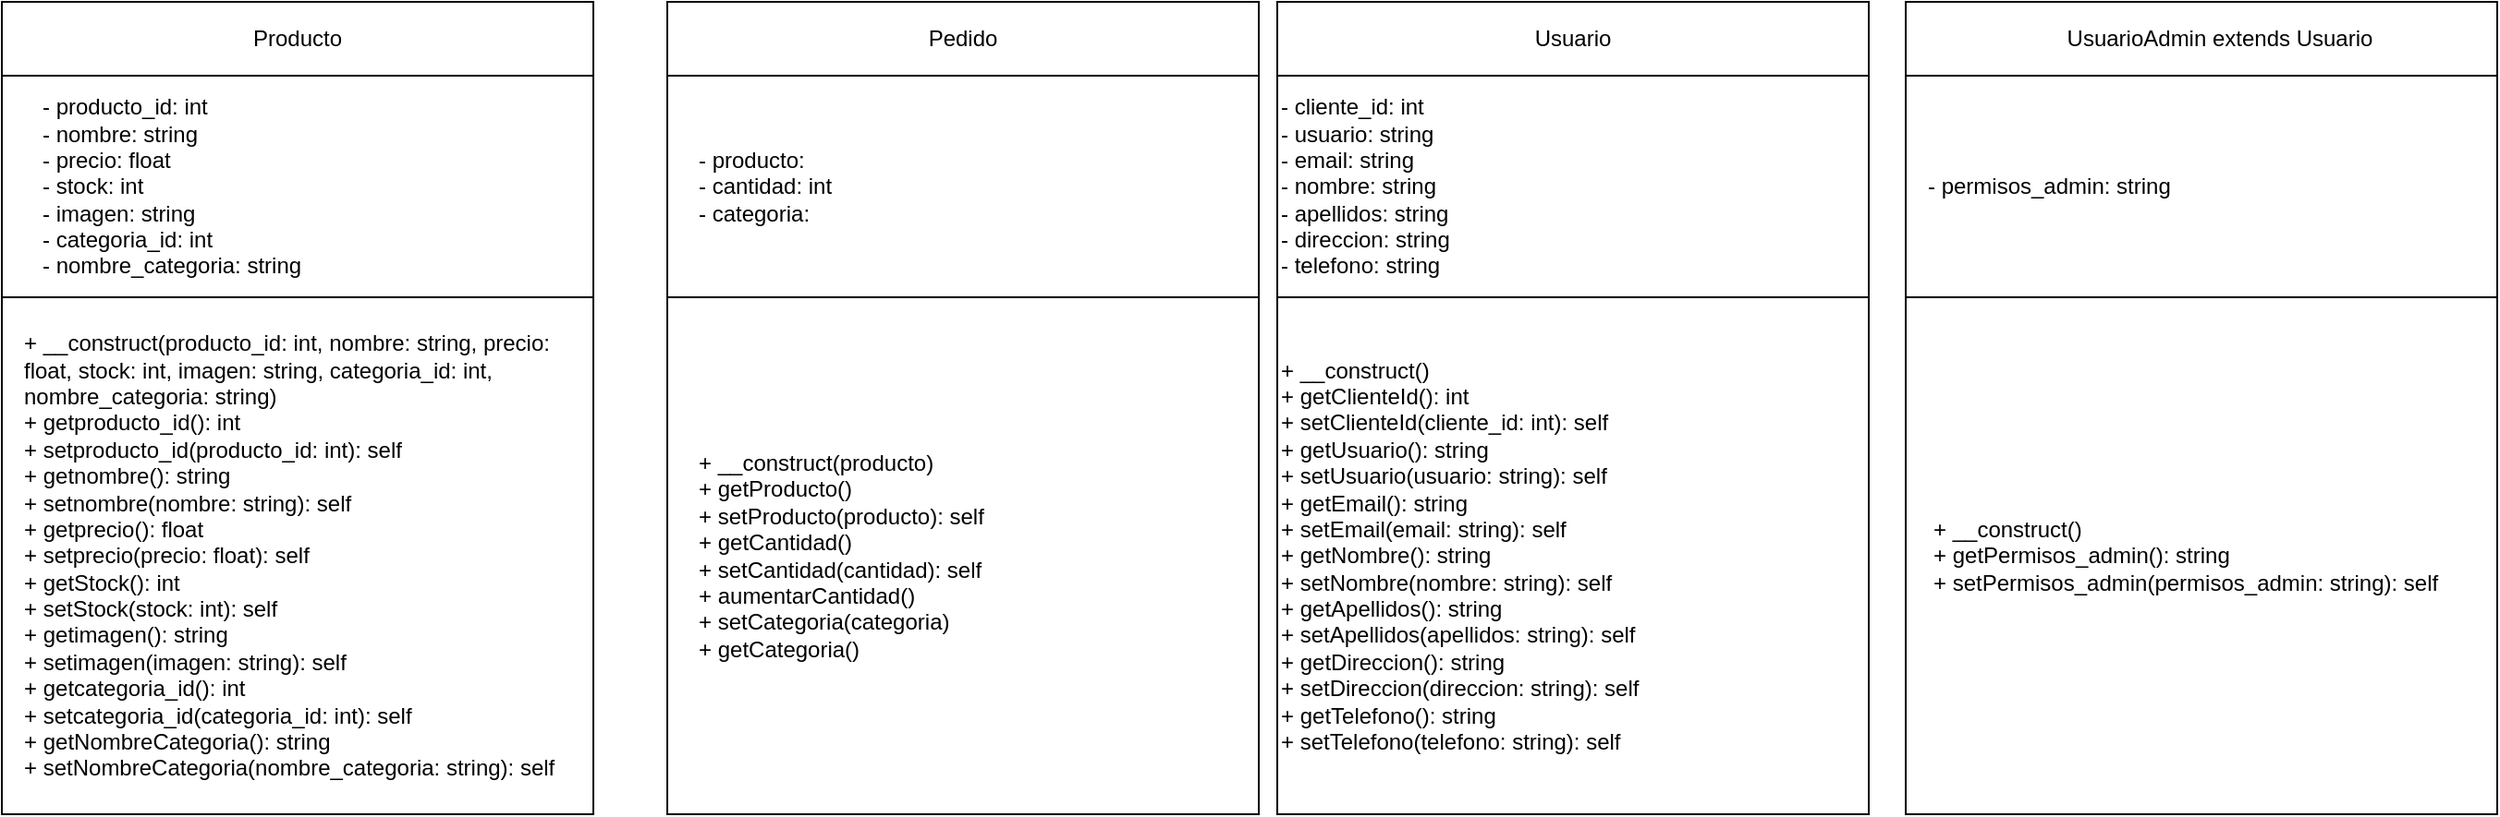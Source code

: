<mxfile version="22.1.17" type="device">
  <diagram name="Página-1" id="AVQD0GEnDMbDvJsgxkBh">
    <mxGraphModel dx="954" dy="639" grid="1" gridSize="10" guides="1" tooltips="1" connect="1" arrows="1" fold="1" page="1" pageScale="1" pageWidth="827" pageHeight="1169" math="0" shadow="0">
      <root>
        <mxCell id="0" />
        <mxCell id="1" parent="0" />
        <mxCell id="6MeacNCPiSF9ehHXWCRm-27" value="" style="rounded=0;whiteSpace=wrap;html=1;" vertex="1" parent="1">
          <mxGeometry x="440" y="440" width="320" height="120" as="geometry" />
        </mxCell>
        <mxCell id="6MeacNCPiSF9ehHXWCRm-28" value="" style="rounded=0;whiteSpace=wrap;html=1;" vertex="1" parent="1">
          <mxGeometry x="440" y="560" width="320" height="280" as="geometry" />
        </mxCell>
        <mxCell id="6MeacNCPiSF9ehHXWCRm-29" value="" style="rounded=0;whiteSpace=wrap;html=1;" vertex="1" parent="1">
          <mxGeometry x="770" y="440" width="320" height="120" as="geometry" />
        </mxCell>
        <mxCell id="6MeacNCPiSF9ehHXWCRm-30" value="" style="rounded=0;whiteSpace=wrap;html=1;" vertex="1" parent="1">
          <mxGeometry x="770" y="560" width="320" height="280" as="geometry" />
        </mxCell>
        <mxCell id="6MeacNCPiSF9ehHXWCRm-31" value="" style="rounded=0;whiteSpace=wrap;html=1;" vertex="1" parent="1">
          <mxGeometry x="1110" y="440" width="320" height="120" as="geometry" />
        </mxCell>
        <mxCell id="6MeacNCPiSF9ehHXWCRm-32" value="" style="rounded=0;whiteSpace=wrap;html=1;" vertex="1" parent="1">
          <mxGeometry x="1110" y="560" width="320" height="280" as="geometry" />
        </mxCell>
        <mxCell id="6MeacNCPiSF9ehHXWCRm-12" value="" style="rounded=0;whiteSpace=wrap;html=1;" vertex="1" parent="1">
          <mxGeometry x="80" y="440" width="320" height="120" as="geometry" />
        </mxCell>
        <mxCell id="6MeacNCPiSF9ehHXWCRm-14" value="&lt;div&gt;- producto_id: int&lt;/div&gt;&lt;div&gt;- nombre: string&lt;/div&gt;&lt;div&gt;- precio: float&lt;/div&gt;&lt;div&gt;- stock: int&lt;/div&gt;&lt;div&gt;- imagen: string&lt;/div&gt;&lt;div&gt;- categoria_id: int&lt;/div&gt;&lt;div&gt;- nombre_categoria: string&lt;/div&gt;" style="text;html=1;strokeColor=none;fillColor=none;align=left;verticalAlign=middle;whiteSpace=wrap;rounded=0;" vertex="1" parent="1">
          <mxGeometry x="100" y="430" width="160" height="140" as="geometry" />
        </mxCell>
        <mxCell id="6MeacNCPiSF9ehHXWCRm-16" value="" style="rounded=0;whiteSpace=wrap;html=1;" vertex="1" parent="1">
          <mxGeometry x="80" y="560" width="320" height="280" as="geometry" />
        </mxCell>
        <mxCell id="6MeacNCPiSF9ehHXWCRm-15" value="&lt;div&gt;+ __construct(producto_id: int, nombre: string, precio: float, stock: int, imagen: string, categoria_id: int, nombre_categoria: string)&lt;/div&gt;&lt;div&gt;+ getproducto_id(): int&lt;/div&gt;&lt;div&gt;+ setproducto_id(producto_id: int): self&lt;/div&gt;&lt;div&gt;+ getnombre(): string&lt;/div&gt;&lt;div&gt;+ setnombre(nombre: string): self&lt;/div&gt;&lt;div&gt;+ getprecio(): float&lt;/div&gt;&lt;div&gt;+ setprecio(precio: float): self&lt;/div&gt;&lt;div&gt;+ getStock(): int&lt;/div&gt;&lt;div&gt;+ setStock(stock: int): self&lt;/div&gt;&lt;div&gt;+ getimagen(): string&lt;/div&gt;&lt;div&gt;+ setimagen(imagen: string): self&lt;/div&gt;&lt;div&gt;+ getcategoria_id(): int&lt;/div&gt;&lt;div&gt;+ setcategoria_id(categoria_id: int): self&lt;/div&gt;&lt;div&gt;+ getNombreCategoria(): string&lt;/div&gt;&lt;div&gt;+ setNombreCategoria(nombre_categoria: string): self&lt;/div&gt;" style="text;html=1;strokeColor=none;fillColor=none;align=left;verticalAlign=middle;whiteSpace=wrap;rounded=0;" vertex="1" parent="1">
          <mxGeometry x="90" y="560" width="290" height="280" as="geometry" />
        </mxCell>
        <mxCell id="6MeacNCPiSF9ehHXWCRm-17" value="Producto" style="rounded=0;whiteSpace=wrap;html=1;" vertex="1" parent="1">
          <mxGeometry x="80" y="400" width="320" height="40" as="geometry" />
        </mxCell>
        <mxCell id="6MeacNCPiSF9ehHXWCRm-18" value="&lt;div&gt;+ __construct(producto)&lt;/div&gt;&lt;div&gt;+ getProducto()&lt;/div&gt;&lt;div&gt;+ setProducto(producto): self&lt;/div&gt;&lt;div&gt;+ getCantidad()&lt;/div&gt;&lt;div&gt;+ setCantidad(cantidad): self&lt;/div&gt;&lt;div&gt;+ aumentarCantidad()&lt;/div&gt;&lt;div&gt;+ setCategoria(categoria)&lt;/div&gt;&lt;div&gt;+ getCategoria()&lt;/div&gt;" style="text;html=1;strokeColor=none;fillColor=none;align=left;verticalAlign=middle;whiteSpace=wrap;rounded=0;" vertex="1" parent="1">
          <mxGeometry x="455" y="560" width="270" height="280" as="geometry" />
        </mxCell>
        <mxCell id="6MeacNCPiSF9ehHXWCRm-19" value="- producto: &lt;br&gt;- cantidad: int&lt;br&gt;- categoria: " style="text;html=1;strokeColor=none;fillColor=none;align=left;verticalAlign=middle;whiteSpace=wrap;rounded=0;" vertex="1" parent="1">
          <mxGeometry x="455" y="430" width="160" height="140" as="geometry" />
        </mxCell>
        <mxCell id="6MeacNCPiSF9ehHXWCRm-20" value="Pedido" style="rounded=0;whiteSpace=wrap;html=1;" vertex="1" parent="1">
          <mxGeometry x="440" y="400" width="320" height="40" as="geometry" />
        </mxCell>
        <mxCell id="6MeacNCPiSF9ehHXWCRm-21" value="&lt;div&gt;- cliente_id: int&lt;/div&gt;&lt;div&gt;- usuario: string&lt;/div&gt;&lt;div&gt;- email: string&lt;/div&gt;&lt;div&gt;- nombre: string&lt;/div&gt;&lt;div&gt;- apellidos: string&lt;/div&gt;&lt;div&gt;- direccion: string&lt;/div&gt;&lt;div&gt;- telefono: string&lt;/div&gt;" style="text;html=1;strokeColor=none;fillColor=none;align=left;verticalAlign=middle;whiteSpace=wrap;rounded=0;" vertex="1" parent="1">
          <mxGeometry x="770" y="430" width="160" height="140" as="geometry" />
        </mxCell>
        <mxCell id="6MeacNCPiSF9ehHXWCRm-22" value="&lt;div&gt;+ __construct()&lt;/div&gt;&lt;div&gt;+ getClienteId(): int&lt;/div&gt;&lt;div&gt;+ setClienteId(cliente_id: int): self&lt;/div&gt;&lt;div&gt;+ getUsuario(): string&lt;/div&gt;&lt;div&gt;+ setUsuario(usuario: string): self&lt;/div&gt;&lt;div&gt;+ getEmail(): string&lt;/div&gt;&lt;div&gt;+ setEmail(email: string): self&lt;/div&gt;&lt;div&gt;+ getNombre(): string&lt;/div&gt;&lt;div&gt;+ setNombre(nombre: string): self&lt;/div&gt;&lt;div&gt;+ getApellidos(): string&lt;/div&gt;&lt;div&gt;+ setApellidos(apellidos: string): self&lt;/div&gt;&lt;div&gt;+ getDireccion(): string&lt;/div&gt;&lt;div&gt;+ setDireccion(direccion: string): self&lt;/div&gt;&lt;div&gt;+ getTelefono(): string&lt;/div&gt;&lt;div&gt;+ setTelefono(telefono: string): self&lt;/div&gt;" style="text;html=1;strokeColor=none;fillColor=none;align=left;verticalAlign=middle;whiteSpace=wrap;rounded=0;" vertex="1" parent="1">
          <mxGeometry x="770" y="560" width="270" height="280" as="geometry" />
        </mxCell>
        <mxCell id="6MeacNCPiSF9ehHXWCRm-23" value="- permisos_admin: string" style="text;html=1;strokeColor=none;fillColor=none;align=left;verticalAlign=middle;whiteSpace=wrap;rounded=0;" vertex="1" parent="1">
          <mxGeometry x="1120" y="430" width="160" height="140" as="geometry" />
        </mxCell>
        <mxCell id="6MeacNCPiSF9ehHXWCRm-24" value="&lt;div&gt;+ __construct()&lt;/div&gt;&lt;div&gt;+ getPermisos_admin(): string&lt;/div&gt;&lt;div&gt;+ setPermisos_admin(permisos_admin: string): self&lt;/div&gt;" style="text;html=1;strokeColor=none;fillColor=none;align=left;verticalAlign=middle;whiteSpace=wrap;rounded=0;" vertex="1" parent="1">
          <mxGeometry x="1123" y="560" width="294" height="280" as="geometry" />
        </mxCell>
        <mxCell id="6MeacNCPiSF9ehHXWCRm-25" value="Usuario" style="rounded=0;whiteSpace=wrap;html=1;" vertex="1" parent="1">
          <mxGeometry x="770" y="400" width="320" height="40" as="geometry" />
        </mxCell>
        <mxCell id="6MeacNCPiSF9ehHXWCRm-26" value="&amp;nbsp; &amp;nbsp; &amp;nbsp; UsuarioAdmin extends Usuario" style="rounded=0;whiteSpace=wrap;html=1;" vertex="1" parent="1">
          <mxGeometry x="1110" y="400" width="320" height="40" as="geometry" />
        </mxCell>
      </root>
    </mxGraphModel>
  </diagram>
</mxfile>
